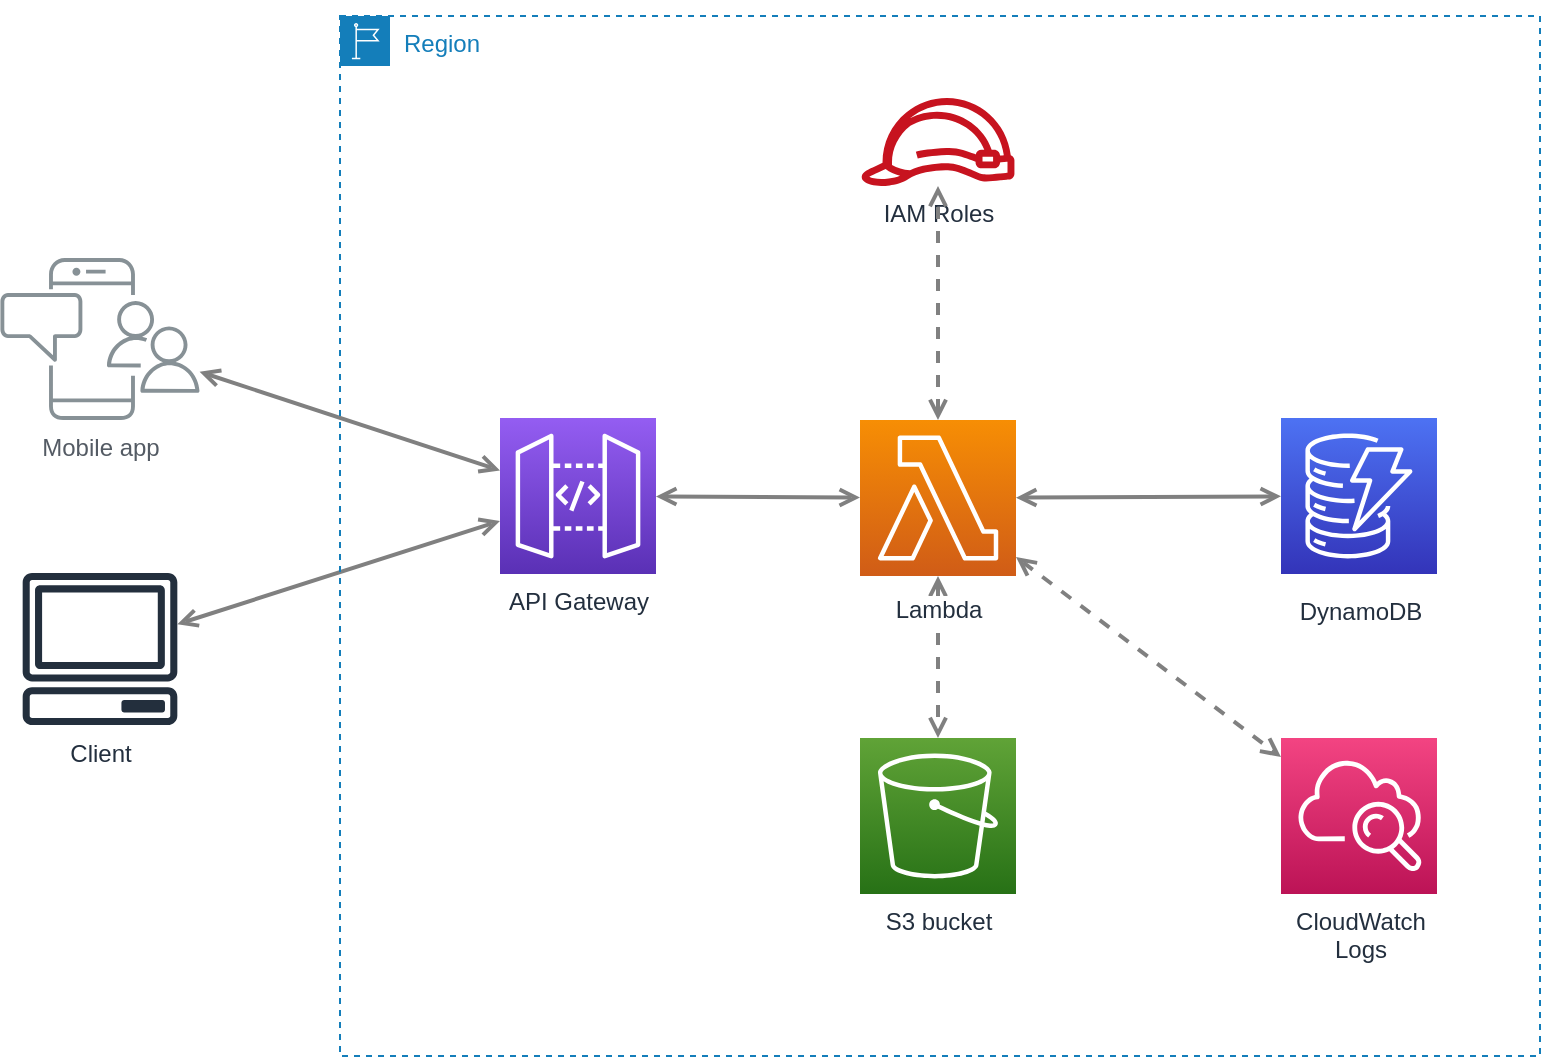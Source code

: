 <mxfile version="20.8.16" type="device"><diagram id="Ht1M8jgEwFfnCIfOTk4-" name="Page-1"><mxGraphModel dx="1432" dy="808" grid="1" gridSize="10" guides="1" tooltips="1" connect="1" arrows="1" fold="1" page="1" pageScale="1" pageWidth="1169" pageHeight="827" math="0" shadow="0"><root><mxCell id="0"/><mxCell id="1" parent="0"/><mxCell id="UEzPUAAOIrF-is8g5C7q-128" style="rounded=0;orthogonalLoop=1;jettySize=auto;html=1;startArrow=open;startFill=0;endArrow=open;endFill=0;strokeWidth=2;strokeColor=#808080;" parent="1" source="9vLWJAQTcii6BUSdNfLC-8" target="UEzPUAAOIrF-is8g5C7q-114" edge="1"><mxGeometry relative="1" as="geometry"><mxPoint x="210" y="445.292" as="sourcePoint"/></mxGeometry></mxCell><mxCell id="UEzPUAAOIrF-is8g5C7q-127" style="rounded=0;orthogonalLoop=1;jettySize=auto;html=1;startArrow=open;startFill=0;endArrow=open;endFill=0;strokeWidth=2;strokeColor=#808080;" parent="1" source="UEzPUAAOIrF-is8g5C7q-110" target="UEzPUAAOIrF-is8g5C7q-114" edge="1"><mxGeometry relative="1" as="geometry"/></mxCell><mxCell id="UEzPUAAOIrF-is8g5C7q-110" value="Mobile app" style="outlineConnect=0;gradientColor=none;fontColor=#545B64;strokeColor=none;fillColor=#879196;dashed=0;verticalLabelPosition=bottom;verticalAlign=top;align=center;html=1;fontSize=12;fontStyle=0;aspect=fixed;shape=mxgraph.aws4.illustration_notification;pointerEvents=1;labelBackgroundColor=#ffffff;" parent="1" vertex="1"><mxGeometry x="110" y="161" width="100" height="81" as="geometry"/></mxCell><mxCell id="9vLWJAQTcii6BUSdNfLC-5" value="Region" style="points=[[0,0],[0.25,0],[0.5,0],[0.75,0],[1,0],[1,0.25],[1,0.5],[1,0.75],[1,1],[0.75,1],[0.5,1],[0.25,1],[0,1],[0,0.75],[0,0.5],[0,0.25]];outlineConnect=0;gradientColor=none;html=1;whiteSpace=wrap;fontSize=12;fontStyle=0;container=1;pointerEvents=0;collapsible=0;recursiveResize=0;shape=mxgraph.aws4.group;grIcon=mxgraph.aws4.group_region;strokeColor=#147EBA;fillColor=none;verticalAlign=top;align=left;spacingLeft=30;fontColor=#147EBA;dashed=1;" parent="1" vertex="1"><mxGeometry x="280" y="40" width="600" height="520" as="geometry"/></mxCell><mxCell id="UEzPUAAOIrF-is8g5C7q-116" value="S3 bucket" style="outlineConnect=0;fontColor=#232F3E;gradientColor=#60A337;gradientDirection=north;fillColor=#277116;strokeColor=#ffffff;dashed=0;verticalLabelPosition=bottom;verticalAlign=top;align=center;html=1;fontSize=12;fontStyle=0;aspect=fixed;shape=mxgraph.aws4.resourceIcon;resIcon=mxgraph.aws4.s3;labelBackgroundColor=#ffffff;" parent="9vLWJAQTcii6BUSdNfLC-5" vertex="1"><mxGeometry x="260.0" y="361" width="78" height="78" as="geometry"/></mxCell><mxCell id="UEzPUAAOIrF-is8g5C7q-130" style="rounded=0;orthogonalLoop=1;jettySize=auto;html=1;startArrow=open;startFill=0;endArrow=open;endFill=0;strokeWidth=2;strokeColor=#808080;dashed=1;" parent="9vLWJAQTcii6BUSdNfLC-5" source="UEzPUAAOIrF-is8g5C7q-113" target="UEzPUAAOIrF-is8g5C7q-116" edge="1"><mxGeometry relative="1" as="geometry"/></mxCell><mxCell id="UEzPUAAOIrF-is8g5C7q-122" value="IAM Roles" style="outlineConnect=0;fontColor=#232F3E;gradientColor=none;fillColor=#C7131F;strokeColor=none;dashed=0;verticalLabelPosition=bottom;verticalAlign=top;align=center;html=1;fontSize=12;fontStyle=0;aspect=fixed;pointerEvents=1;shape=mxgraph.aws4.role;labelBackgroundColor=#ffffff;" parent="9vLWJAQTcii6BUSdNfLC-5" vertex="1"><mxGeometry x="260.0" y="41" width="78" height="44" as="geometry"/></mxCell><mxCell id="UEzPUAAOIrF-is8g5C7q-135" style="rounded=0;orthogonalLoop=1;jettySize=auto;html=1;startArrow=open;startFill=0;endArrow=open;endFill=0;strokeWidth=2;strokeColor=#808080;dashed=1;" parent="9vLWJAQTcii6BUSdNfLC-5" source="UEzPUAAOIrF-is8g5C7q-113" target="UEzPUAAOIrF-is8g5C7q-122" edge="1"><mxGeometry relative="1" as="geometry"/></mxCell><mxCell id="UEzPUAAOIrF-is8g5C7q-114" value="API&amp;nbsp;Gateway" style="outlineConnect=0;fontColor=#232F3E;gradientColor=#945DF2;gradientDirection=north;fillColor=#5A30B5;strokeColor=#ffffff;dashed=0;verticalLabelPosition=bottom;verticalAlign=top;align=center;html=1;fontSize=12;fontStyle=0;aspect=fixed;shape=mxgraph.aws4.resourceIcon;resIcon=mxgraph.aws4.api_gateway;labelBackgroundColor=#ffffff;" parent="9vLWJAQTcii6BUSdNfLC-5" vertex="1"><mxGeometry x="80" y="201" width="78" height="78" as="geometry"/></mxCell><mxCell id="UEzPUAAOIrF-is8g5C7q-126" style="rounded=0;orthogonalLoop=1;jettySize=auto;html=1;startArrow=open;startFill=0;endArrow=open;endFill=0;strokeWidth=2;strokeColor=#808080;" parent="9vLWJAQTcii6BUSdNfLC-5" source="UEzPUAAOIrF-is8g5C7q-113" target="UEzPUAAOIrF-is8g5C7q-114" edge="1"><mxGeometry relative="1" as="geometry"/></mxCell><mxCell id="UEzPUAAOIrF-is8g5C7q-121" value="CloudWatch&lt;br&gt;Logs" style="outlineConnect=0;fontColor=#232F3E;gradientColor=#F34482;gradientDirection=north;fillColor=#BC1356;strokeColor=#ffffff;dashed=0;verticalLabelPosition=bottom;verticalAlign=top;align=center;html=1;fontSize=12;fontStyle=0;aspect=fixed;shape=mxgraph.aws4.resourceIcon;resIcon=mxgraph.aws4.cloudwatch;labelBackgroundColor=#ffffff;" parent="9vLWJAQTcii6BUSdNfLC-5" vertex="1"><mxGeometry x="470.5" y="361" width="78" height="78" as="geometry"/></mxCell><mxCell id="UEzPUAAOIrF-is8g5C7q-134" style="rounded=0;orthogonalLoop=1;jettySize=auto;html=1;startArrow=open;startFill=0;endArrow=open;endFill=0;strokeWidth=2;strokeColor=#808080;dashed=1;" parent="9vLWJAQTcii6BUSdNfLC-5" source="UEzPUAAOIrF-is8g5C7q-113" target="UEzPUAAOIrF-is8g5C7q-121" edge="1"><mxGeometry relative="1" as="geometry"/></mxCell><mxCell id="UEzPUAAOIrF-is8g5C7q-119" value="DynamoDB" style="outlineConnect=0;fontColor=#232F3E;gradientColor=#4D72F3;gradientDirection=north;fillColor=#3334B9;strokeColor=#ffffff;dashed=0;verticalLabelPosition=bottom;verticalAlign=top;align=center;html=1;fontSize=12;fontStyle=0;aspect=fixed;shape=mxgraph.aws4.resourceIcon;resIcon=mxgraph.aws4.dynamodb;labelBackgroundColor=#ffffff;spacingTop=5;" parent="9vLWJAQTcii6BUSdNfLC-5" vertex="1"><mxGeometry x="470.5" y="201" width="78" height="78" as="geometry"/></mxCell><mxCell id="UEzPUAAOIrF-is8g5C7q-132" style="rounded=0;orthogonalLoop=1;jettySize=auto;html=1;startArrow=open;startFill=0;endArrow=open;endFill=0;strokeWidth=2;strokeColor=#808080;" parent="9vLWJAQTcii6BUSdNfLC-5" source="UEzPUAAOIrF-is8g5C7q-113" target="UEzPUAAOIrF-is8g5C7q-119" edge="1"><mxGeometry relative="1" as="geometry"/></mxCell><mxCell id="UEzPUAAOIrF-is8g5C7q-113" value="Lambda" style="outlineConnect=0;fontColor=#232F3E;gradientColor=#F78E04;gradientDirection=north;fillColor=#D05C17;strokeColor=#ffffff;dashed=0;verticalLabelPosition=bottom;verticalAlign=top;align=center;html=1;fontSize=12;fontStyle=0;aspect=fixed;shape=mxgraph.aws4.resourceIcon;resIcon=mxgraph.aws4.lambda;labelBackgroundColor=#ffffff;spacingTop=3;" parent="9vLWJAQTcii6BUSdNfLC-5" vertex="1"><mxGeometry x="260" y="202" width="78" height="78" as="geometry"/></mxCell><mxCell id="9vLWJAQTcii6BUSdNfLC-7" style="edgeStyle=none;rounded=0;orthogonalLoop=1;jettySize=auto;html=1;entryX=0.5;entryY=0;entryDx=0;entryDy=0;" parent="1" source="9vLWJAQTcii6BUSdNfLC-5" target="9vLWJAQTcii6BUSdNfLC-5" edge="1"><mxGeometry relative="1" as="geometry"/></mxCell><mxCell id="9vLWJAQTcii6BUSdNfLC-8" value="Client" style="sketch=0;outlineConnect=0;fontColor=#232F3E;gradientColor=none;fillColor=#232F3D;strokeColor=none;dashed=0;verticalLabelPosition=bottom;verticalAlign=top;align=center;html=1;fontSize=12;fontStyle=0;aspect=fixed;pointerEvents=1;shape=mxgraph.aws4.client;" parent="1" vertex="1"><mxGeometry x="121" y="318.5" width="78" height="76" as="geometry"/></mxCell></root></mxGraphModel></diagram></mxfile>